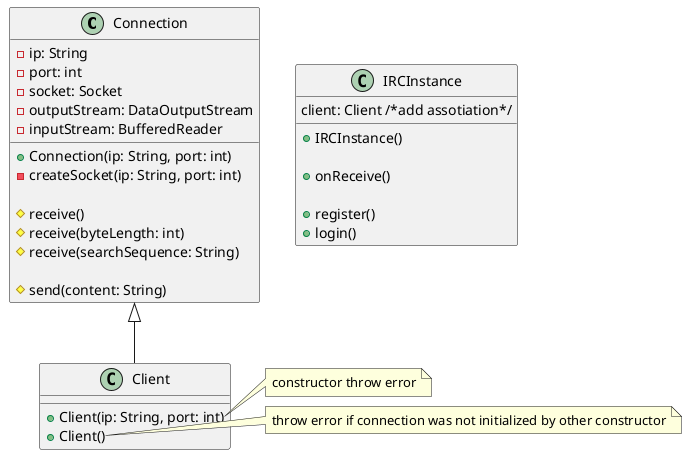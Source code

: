 @startuml

class Connection {
   - ip: String
   - port: int
   - socket: Socket
   - outputStream: DataOutputStream
   - inputStream: BufferedReader

   + Connection(ip: String, port: int)
   - createSocket(ip: String, port: int)

   # receive()
   # receive(byteLength: int)
   # receive(searchSequence: String)

   # send(content: String)
}

class Client extends Connection {


 + Client(ip: String, port: int)
 + Client()

}

note right of Client::Client
 constructor throw error
end note

note right of Client::Client()
 throw error if connection was not initialized by other constructor
end note

class IRCInstance{
     client: Client /*add assotiation*/

     +IRCInstance()

     + onReceive()

     + register()
     + login()
}






@enduml

